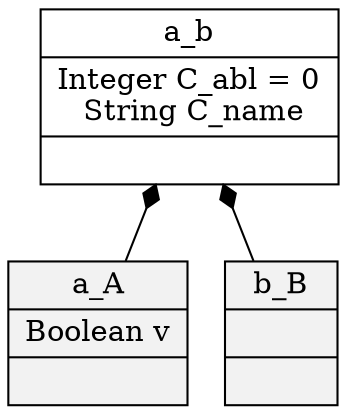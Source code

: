 
digraph MergeObjects2_merge {
  node [shape=record]
  edge [dir=back, arrowtail=diamond]

a_b_16
 [label="{a_b|Integer C_abl = 0\n String C_name|}"]
a_b_16_a_A [label="{a_A|Boolean v|}", style=filled, fillcolor=gray95]
a_b_16 -> a_b_16_a_A
a_b_16_b_B [label="{b_B||}", style=filled, fillcolor=gray95]
a_b_16 -> a_b_16_b_B


}
